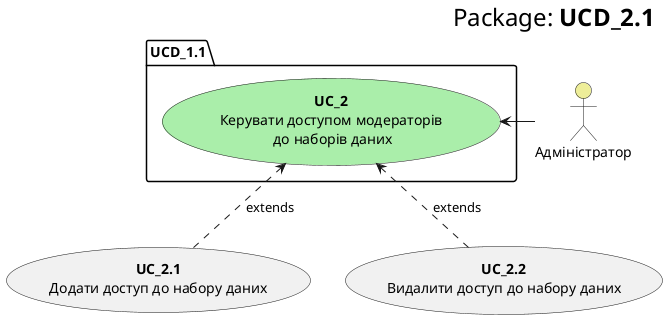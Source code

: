 @startuml
    right header
        <font size=24 color=black>Package:<b> UCD_2.1
    end header

    package UCD_1.1 {
        usecase "<b>UC_2</b>\nКерувати доступом модераторів\n до наборів даних" as UC_2 #aaeeaa
    }
    
    actor "Адміністратор" as Admin #eeee99
    Admin -l-> UC_2
    
    usecase "<b>UC_2.1</b>\nДодати доступ до набору даних" as UC_2.1
    usecase "<b>UC_2.2</b>\nВидалити доступ до набору даних" as UC_2.2
    
    UC_2.1 .u.> UC_2: extends
    UC_2.2 .u.> UC_2: extends
    
@enduml
